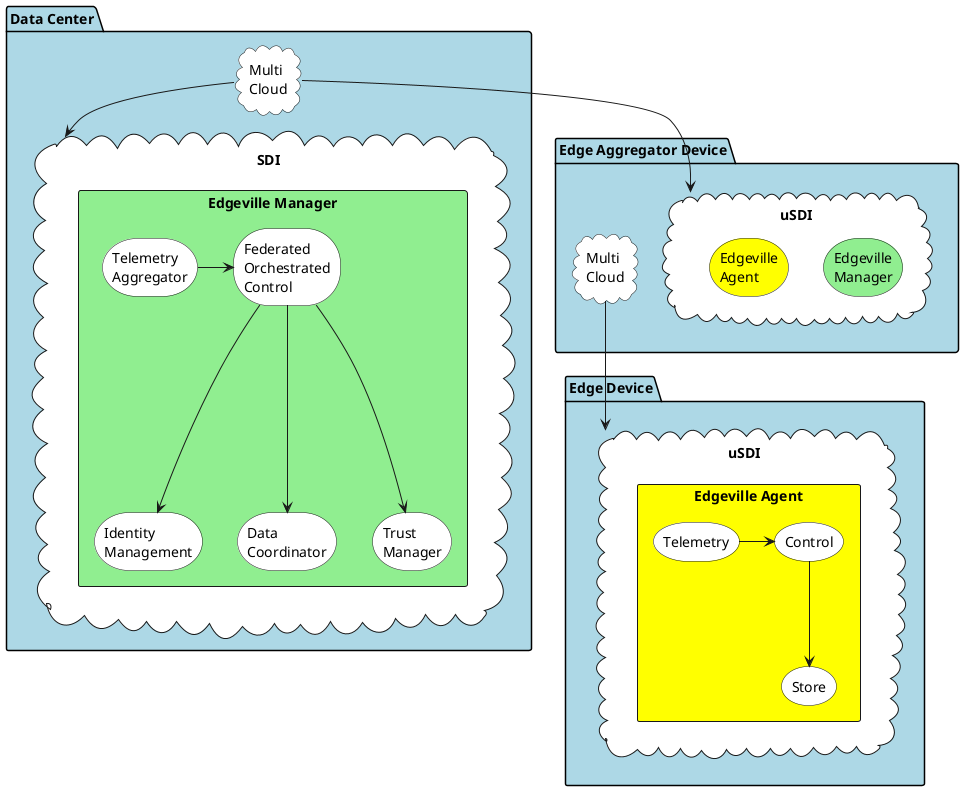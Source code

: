 @startuml

package "Data Center" as DC #lightblue {
  cloud "Multi\nCloud" as HC #white {

  }
  cloud SDI #white {
    rectangle "Edgeville Manager" as EM #lightgreen {
      storage "Identity\nManagement" as IM #white
      storage "Federated\nOrchestrated\nControl" as FOC #white
      storage "Data\nCoordinator" as EDC #white
      storage "Trust\nManager" as TM #white
      storage "Telemetry\nAggregator" as TA #white
    }
    TA -> FOC
    FOC --> TM
    FOC --> IM
    FOC --> EDC

  }
}
package "Edge Aggregator Device" as EAD #lightblue {
  cloud "Multi\nCloud" as HC2 #white {
  }
  cloud uSDI as uSDI1 #white {
      storage "Edgeville\nManager" as EM1 #lightgreen {
      }
      storage "Edgeville\nAgent" as EA1  #yellow {
      }
  }
}
package "Edge Device" as ED #lightblue {
  cloud uSDI as uSDI2 #white {
      rectangle "Edgeville Agent" as EA2 #yellow {
        storage "Control" #white
        storage "Store" #white
        storage "Telemetry" #white
      }
      Control --> Store
      Telemetry -> Control
  }
}
HC --> SDI
HC --> uSDI1
HC2 --> uSDI2

@enduml
